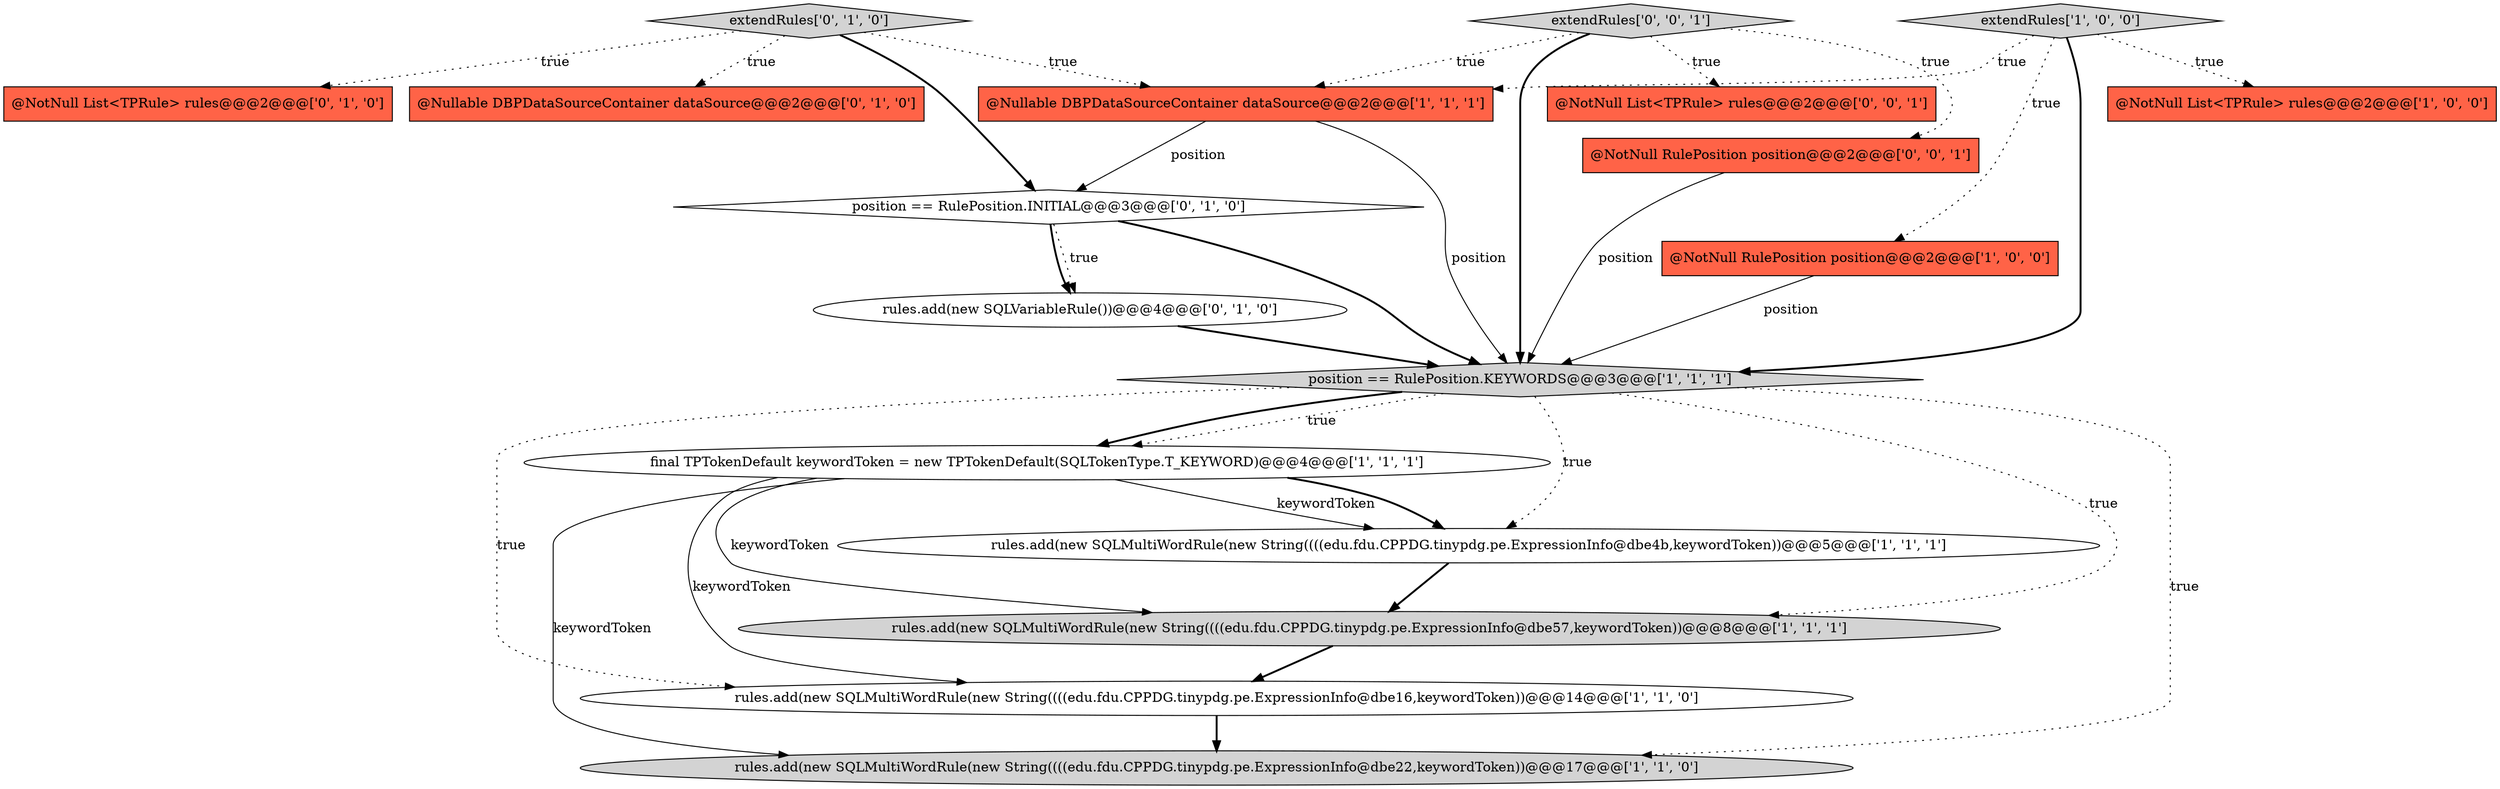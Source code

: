 digraph {
9 [style = filled, label = "final TPTokenDefault keywordToken = new TPTokenDefault(SQLTokenType.T_KEYWORD)@@@4@@@['1', '1', '1']", fillcolor = white, shape = ellipse image = "AAA0AAABBB1BBB"];
13 [style = filled, label = "@NotNull List<TPRule> rules@@@2@@@['0', '1', '0']", fillcolor = tomato, shape = box image = "AAA0AAABBB2BBB"];
14 [style = filled, label = "@Nullable DBPDataSourceContainer dataSource@@@2@@@['0', '1', '0']", fillcolor = tomato, shape = box image = "AAA0AAABBB2BBB"];
10 [style = filled, label = "rules.add(new SQLVariableRule())@@@4@@@['0', '1', '0']", fillcolor = white, shape = ellipse image = "AAA1AAABBB2BBB"];
17 [style = filled, label = "extendRules['0', '0', '1']", fillcolor = lightgray, shape = diamond image = "AAA0AAABBB3BBB"];
11 [style = filled, label = "extendRules['0', '1', '0']", fillcolor = lightgray, shape = diamond image = "AAA0AAABBB2BBB"];
0 [style = filled, label = "rules.add(new SQLMultiWordRule(new String((((edu.fdu.CPPDG.tinypdg.pe.ExpressionInfo@dbe4b,keywordToken))@@@5@@@['1', '1', '1']", fillcolor = white, shape = ellipse image = "AAA0AAABBB1BBB"];
15 [style = filled, label = "@NotNull RulePosition position@@@2@@@['0', '0', '1']", fillcolor = tomato, shape = box image = "AAA0AAABBB3BBB"];
12 [style = filled, label = "position == RulePosition.INITIAL@@@3@@@['0', '1', '0']", fillcolor = white, shape = diamond image = "AAA1AAABBB2BBB"];
4 [style = filled, label = "@NotNull List<TPRule> rules@@@2@@@['1', '0', '0']", fillcolor = tomato, shape = box image = "AAA0AAABBB1BBB"];
5 [style = filled, label = "@Nullable DBPDataSourceContainer dataSource@@@2@@@['1', '1', '1']", fillcolor = tomato, shape = box image = "AAA0AAABBB1BBB"];
2 [style = filled, label = "rules.add(new SQLMultiWordRule(new String((((edu.fdu.CPPDG.tinypdg.pe.ExpressionInfo@dbe16,keywordToken))@@@14@@@['1', '1', '0']", fillcolor = white, shape = ellipse image = "AAA0AAABBB1BBB"];
3 [style = filled, label = "rules.add(new SQLMultiWordRule(new String((((edu.fdu.CPPDG.tinypdg.pe.ExpressionInfo@dbe22,keywordToken))@@@17@@@['1', '1', '0']", fillcolor = lightgray, shape = ellipse image = "AAA0AAABBB1BBB"];
1 [style = filled, label = "@NotNull RulePosition position@@@2@@@['1', '0', '0']", fillcolor = tomato, shape = box image = "AAA0AAABBB1BBB"];
16 [style = filled, label = "@NotNull List<TPRule> rules@@@2@@@['0', '0', '1']", fillcolor = tomato, shape = box image = "AAA0AAABBB3BBB"];
7 [style = filled, label = "position == RulePosition.KEYWORDS@@@3@@@['1', '1', '1']", fillcolor = lightgray, shape = diamond image = "AAA0AAABBB1BBB"];
6 [style = filled, label = "rules.add(new SQLMultiWordRule(new String((((edu.fdu.CPPDG.tinypdg.pe.ExpressionInfo@dbe57,keywordToken))@@@8@@@['1', '1', '1']", fillcolor = lightgray, shape = ellipse image = "AAA0AAABBB1BBB"];
8 [style = filled, label = "extendRules['1', '0', '0']", fillcolor = lightgray, shape = diamond image = "AAA0AAABBB1BBB"];
7->2 [style = dotted, label="true"];
5->12 [style = solid, label="position"];
12->10 [style = dotted, label="true"];
0->6 [style = bold, label=""];
12->7 [style = bold, label=""];
11->12 [style = bold, label=""];
17->16 [style = dotted, label="true"];
9->0 [style = solid, label="keywordToken"];
7->9 [style = bold, label=""];
9->6 [style = solid, label="keywordToken"];
9->0 [style = bold, label=""];
7->9 [style = dotted, label="true"];
15->7 [style = solid, label="position"];
6->2 [style = bold, label=""];
2->3 [style = bold, label=""];
12->10 [style = bold, label=""];
1->7 [style = solid, label="position"];
17->15 [style = dotted, label="true"];
10->7 [style = bold, label=""];
9->3 [style = solid, label="keywordToken"];
11->14 [style = dotted, label="true"];
9->2 [style = solid, label="keywordToken"];
8->5 [style = dotted, label="true"];
8->7 [style = bold, label=""];
7->0 [style = dotted, label="true"];
17->7 [style = bold, label=""];
11->13 [style = dotted, label="true"];
17->5 [style = dotted, label="true"];
8->1 [style = dotted, label="true"];
8->4 [style = dotted, label="true"];
5->7 [style = solid, label="position"];
7->3 [style = dotted, label="true"];
11->5 [style = dotted, label="true"];
7->6 [style = dotted, label="true"];
}
